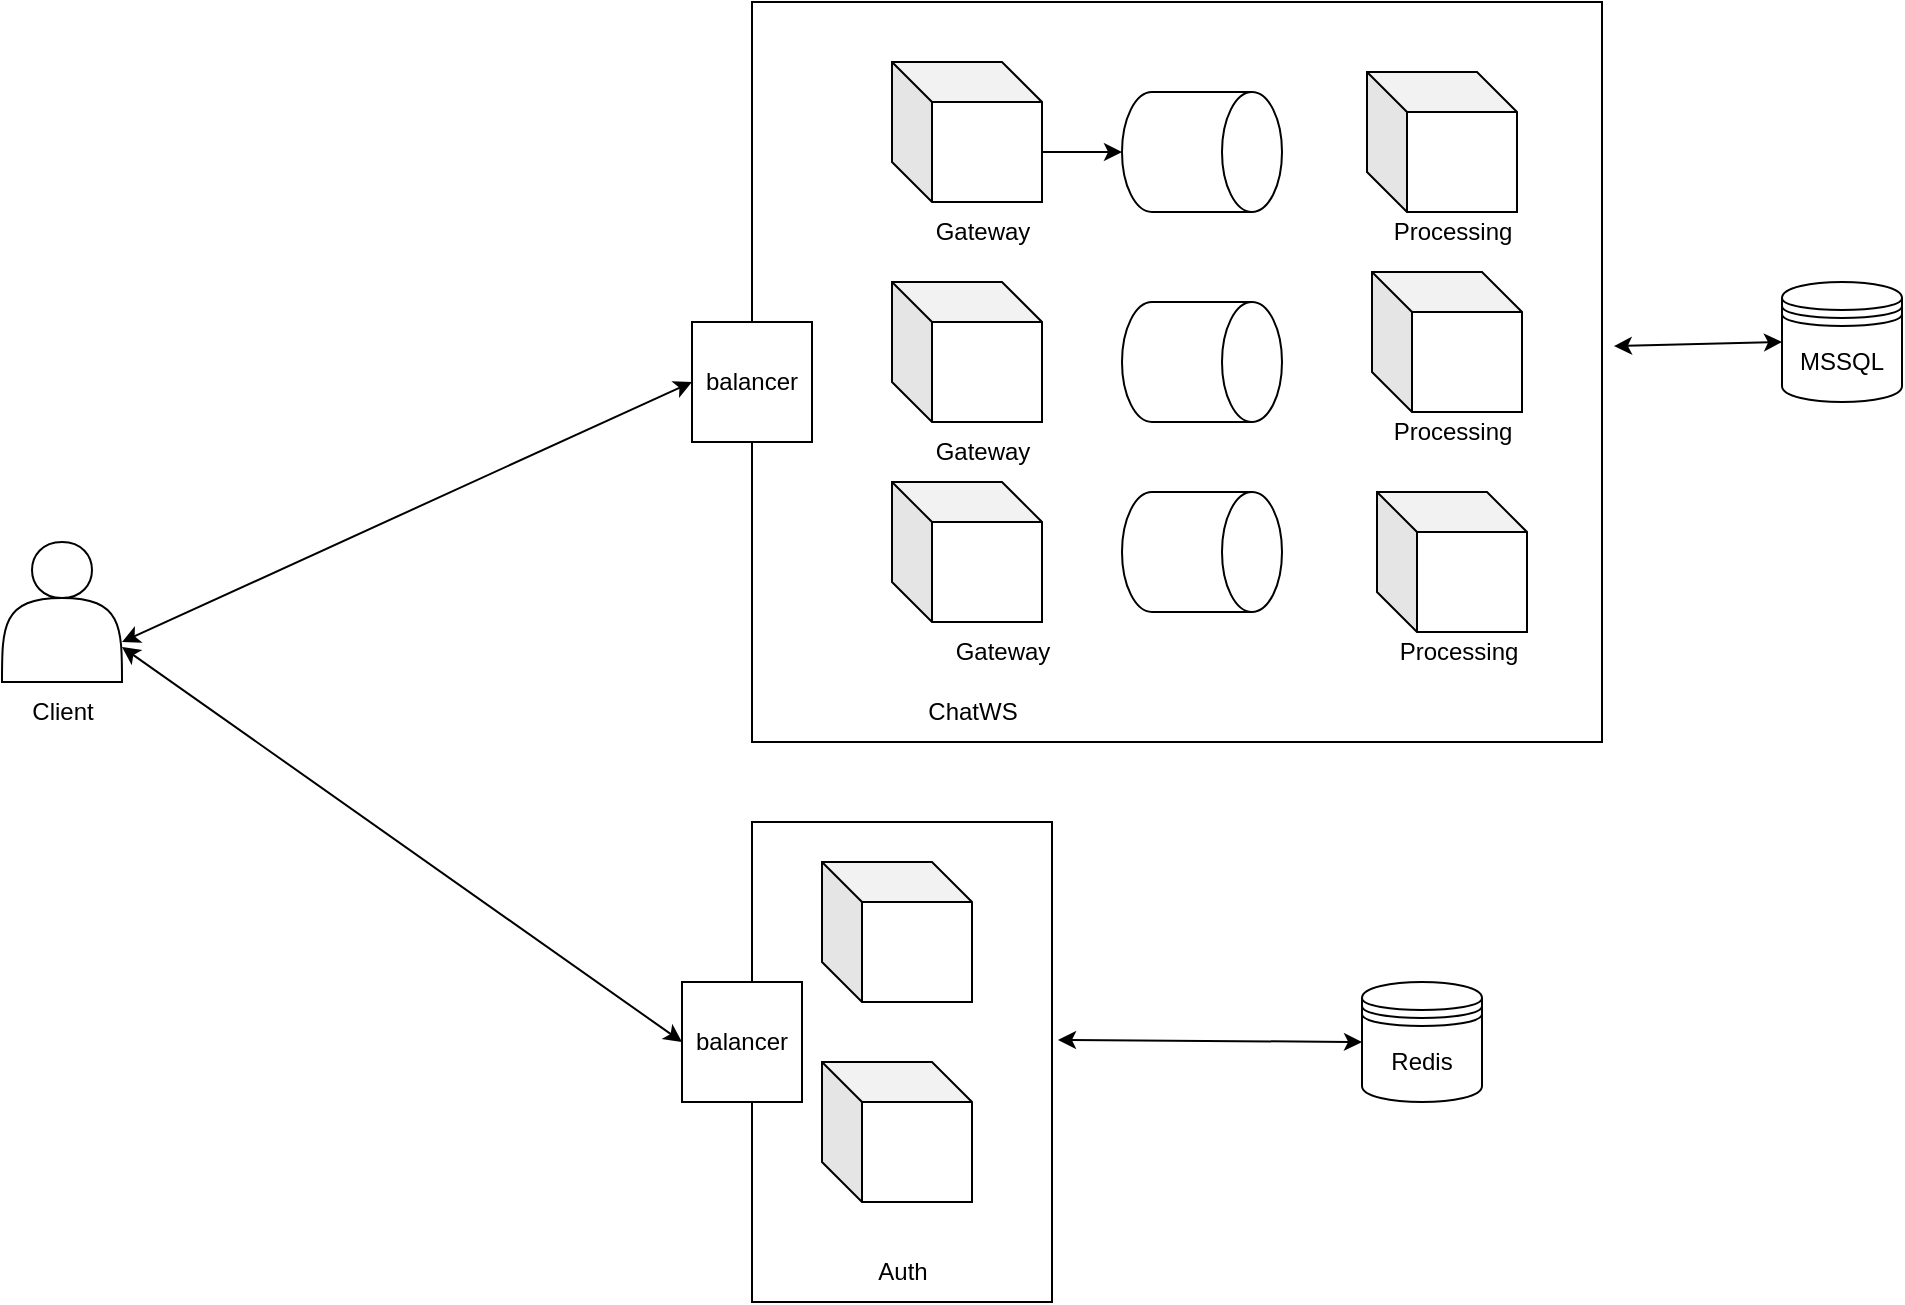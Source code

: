 <mxfile version="20.3.0" type="device"><diagram id="HxltGhhZ1428l682oQco" name="Page-1"><mxGraphModel dx="1348" dy="878" grid="1" gridSize="10" guides="1" tooltips="1" connect="1" arrows="1" fold="1" page="1" pageScale="1" pageWidth="850" pageHeight="1100" math="0" shadow="0"><root><mxCell id="0"/><mxCell id="1" parent="0"/><mxCell id="euXfnBI54yH01CSNBtrI-1" value="" style="shape=actor;whiteSpace=wrap;html=1;" vertex="1" parent="1"><mxGeometry x="50" y="320" width="60" height="70" as="geometry"/></mxCell><mxCell id="euXfnBI54yH01CSNBtrI-2" value="Client" style="text;html=1;align=center;verticalAlign=middle;resizable=0;points=[];autosize=1;strokeColor=none;fillColor=none;" vertex="1" parent="1"><mxGeometry x="55" y="390" width="50" height="30" as="geometry"/></mxCell><mxCell id="euXfnBI54yH01CSNBtrI-7" value="" style="verticalLabelPosition=bottom;verticalAlign=top;html=1;shape=mxgraph.basic.rect;fillColor2=none;strokeWidth=1;size=20;indent=5;" vertex="1" parent="1"><mxGeometry x="425" y="50" width="425" height="370" as="geometry"/></mxCell><mxCell id="euXfnBI54yH01CSNBtrI-8" value="ChatWS" style="text;html=1;align=center;verticalAlign=middle;resizable=0;points=[];autosize=1;strokeColor=none;fillColor=none;" vertex="1" parent="1"><mxGeometry x="500" y="390" width="70" height="30" as="geometry"/></mxCell><mxCell id="euXfnBI54yH01CSNBtrI-9" value="" style="shape=cube;whiteSpace=wrap;html=1;boundedLbl=1;backgroundOutline=1;darkOpacity=0.05;darkOpacity2=0.1;" vertex="1" parent="1"><mxGeometry x="495" y="80" width="75" height="70" as="geometry"/></mxCell><mxCell id="euXfnBI54yH01CSNBtrI-10" value="" style="shape=cube;whiteSpace=wrap;html=1;boundedLbl=1;backgroundOutline=1;darkOpacity=0.05;darkOpacity2=0.1;" vertex="1" parent="1"><mxGeometry x="495" y="190" width="75" height="70" as="geometry"/></mxCell><mxCell id="euXfnBI54yH01CSNBtrI-11" value="" style="shape=cube;whiteSpace=wrap;html=1;boundedLbl=1;backgroundOutline=1;darkOpacity=0.05;darkOpacity2=0.1;" vertex="1" parent="1"><mxGeometry x="495" y="290" width="75" height="70" as="geometry"/></mxCell><mxCell id="euXfnBI54yH01CSNBtrI-13" value="" style="endArrow=classic;startArrow=classic;html=1;rounded=0;entryX=0;entryY=0.5;entryDx=0;entryDy=0;" edge="1" parent="1" target="euXfnBI54yH01CSNBtrI-19"><mxGeometry width="50" height="50" relative="1" as="geometry"><mxPoint x="110" y="370" as="sourcePoint"/><mxPoint x="290" y="260" as="targetPoint"/></mxGeometry></mxCell><mxCell id="euXfnBI54yH01CSNBtrI-14" value="" style="verticalLabelPosition=bottom;verticalAlign=top;html=1;shape=mxgraph.basic.rect;fillColor2=none;strokeWidth=1;size=20;indent=5;" vertex="1" parent="1"><mxGeometry x="425" y="460" width="150" height="240" as="geometry"/></mxCell><mxCell id="euXfnBI54yH01CSNBtrI-15" value="Auth" style="text;html=1;align=center;verticalAlign=middle;resizable=0;points=[];autosize=1;strokeColor=none;fillColor=none;" vertex="1" parent="1"><mxGeometry x="475" y="670" width="50" height="30" as="geometry"/></mxCell><mxCell id="euXfnBI54yH01CSNBtrI-16" value="" style="shape=cube;whiteSpace=wrap;html=1;boundedLbl=1;backgroundOutline=1;darkOpacity=0.05;darkOpacity2=0.1;" vertex="1" parent="1"><mxGeometry x="460" y="480" width="75" height="70" as="geometry"/></mxCell><mxCell id="euXfnBI54yH01CSNBtrI-17" value="" style="shape=cube;whiteSpace=wrap;html=1;boundedLbl=1;backgroundOutline=1;darkOpacity=0.05;darkOpacity2=0.1;" vertex="1" parent="1"><mxGeometry x="460" y="580" width="75" height="70" as="geometry"/></mxCell><mxCell id="euXfnBI54yH01CSNBtrI-19" value="balancer" style="whiteSpace=wrap;html=1;aspect=fixed;" vertex="1" parent="1"><mxGeometry x="395" y="210" width="60" height="60" as="geometry"/></mxCell><mxCell id="euXfnBI54yH01CSNBtrI-25" value="" style="endArrow=classic;startArrow=classic;html=1;rounded=0;entryX=0;entryY=0.5;entryDx=0;entryDy=0;exitX=1.02;exitY=0.454;exitDx=0;exitDy=0;exitPerimeter=0;" edge="1" parent="1" source="euXfnBI54yH01CSNBtrI-14"><mxGeometry width="50" height="50" relative="1" as="geometry"><mxPoint x="570" y="470" as="sourcePoint"/><mxPoint x="730" y="570" as="targetPoint"/></mxGeometry></mxCell><mxCell id="euXfnBI54yH01CSNBtrI-27" value="balancer" style="whiteSpace=wrap;html=1;aspect=fixed;" vertex="1" parent="1"><mxGeometry x="390" y="540" width="60" height="60" as="geometry"/></mxCell><mxCell id="euXfnBI54yH01CSNBtrI-28" value="" style="endArrow=classic;startArrow=classic;html=1;rounded=0;entryX=0;entryY=0.5;entryDx=0;entryDy=0;exitX=1;exitY=0.75;exitDx=0;exitDy=0;" edge="1" parent="1" source="euXfnBI54yH01CSNBtrI-1" target="euXfnBI54yH01CSNBtrI-27"><mxGeometry width="50" height="50" relative="1" as="geometry"><mxPoint x="120" y="372" as="sourcePoint"/><mxPoint x="405" y="250" as="targetPoint"/></mxGeometry></mxCell><mxCell id="euXfnBI54yH01CSNBtrI-29" value="MSSQL" style="shape=datastore;whiteSpace=wrap;html=1;" vertex="1" parent="1"><mxGeometry x="940" y="190" width="60" height="60" as="geometry"/></mxCell><mxCell id="euXfnBI54yH01CSNBtrI-30" value="Redis" style="shape=datastore;whiteSpace=wrap;html=1;" vertex="1" parent="1"><mxGeometry x="730" y="540" width="60" height="60" as="geometry"/></mxCell><mxCell id="euXfnBI54yH01CSNBtrI-31" value="" style="endArrow=classic;startArrow=classic;html=1;rounded=0;entryX=0;entryY=0.5;entryDx=0;entryDy=0;exitX=1.014;exitY=0.465;exitDx=0;exitDy=0;exitPerimeter=0;" edge="1" parent="1" source="euXfnBI54yH01CSNBtrI-7" target="euXfnBI54yH01CSNBtrI-29"><mxGeometry width="50" height="50" relative="1" as="geometry"><mxPoint x="570" y="470" as="sourcePoint"/><mxPoint x="620" y="420" as="targetPoint"/></mxGeometry></mxCell><mxCell id="euXfnBI54yH01CSNBtrI-32" value="" style="shape=cube;whiteSpace=wrap;html=1;boundedLbl=1;backgroundOutline=1;darkOpacity=0.05;darkOpacity2=0.1;" vertex="1" parent="1"><mxGeometry x="732.5" y="85" width="75" height="70" as="geometry"/></mxCell><mxCell id="euXfnBI54yH01CSNBtrI-33" value="Gateway" style="text;html=1;align=center;verticalAlign=middle;resizable=0;points=[];autosize=1;strokeColor=none;fillColor=none;" vertex="1" parent="1"><mxGeometry x="505" y="150" width="70" height="30" as="geometry"/></mxCell><mxCell id="euXfnBI54yH01CSNBtrI-34" value="Gateway" style="text;html=1;align=center;verticalAlign=middle;resizable=0;points=[];autosize=1;strokeColor=none;fillColor=none;" vertex="1" parent="1"><mxGeometry x="505" y="260" width="70" height="30" as="geometry"/></mxCell><mxCell id="euXfnBI54yH01CSNBtrI-35" value="Gateway" style="text;html=1;align=center;verticalAlign=middle;resizable=0;points=[];autosize=1;strokeColor=none;fillColor=none;" vertex="1" parent="1"><mxGeometry x="515" y="360" width="70" height="30" as="geometry"/></mxCell><mxCell id="euXfnBI54yH01CSNBtrI-36" value="" style="shape=cube;whiteSpace=wrap;html=1;boundedLbl=1;backgroundOutline=1;darkOpacity=0.05;darkOpacity2=0.1;" vertex="1" parent="1"><mxGeometry x="735" y="185" width="75" height="70" as="geometry"/></mxCell><mxCell id="euXfnBI54yH01CSNBtrI-37" value="" style="shape=cube;whiteSpace=wrap;html=1;boundedLbl=1;backgroundOutline=1;darkOpacity=0.05;darkOpacity2=0.1;" vertex="1" parent="1"><mxGeometry x="737.5" y="295" width="75" height="70" as="geometry"/></mxCell><mxCell id="euXfnBI54yH01CSNBtrI-38" value="Processing" style="text;html=1;align=center;verticalAlign=middle;resizable=0;points=[];autosize=1;strokeColor=none;fillColor=none;" vertex="1" parent="1"><mxGeometry x="737.5" y="360" width="80" height="30" as="geometry"/></mxCell><mxCell id="euXfnBI54yH01CSNBtrI-39" value="Processing" style="text;html=1;align=center;verticalAlign=middle;resizable=0;points=[];autosize=1;strokeColor=none;fillColor=none;" vertex="1" parent="1"><mxGeometry x="735" y="250" width="80" height="30" as="geometry"/></mxCell><mxCell id="euXfnBI54yH01CSNBtrI-41" value="Processing" style="text;html=1;align=center;verticalAlign=middle;resizable=0;points=[];autosize=1;strokeColor=none;fillColor=none;" vertex="1" parent="1"><mxGeometry x="735" y="150" width="80" height="30" as="geometry"/></mxCell><mxCell id="euXfnBI54yH01CSNBtrI-42" value="" style="shape=cylinder3;whiteSpace=wrap;html=1;boundedLbl=1;backgroundOutline=1;size=15;rotation=90;" vertex="1" parent="1"><mxGeometry x="620" y="85" width="60" height="80" as="geometry"/></mxCell><mxCell id="euXfnBI54yH01CSNBtrI-43" value="" style="shape=cylinder3;whiteSpace=wrap;html=1;boundedLbl=1;backgroundOutline=1;size=15;rotation=90;" vertex="1" parent="1"><mxGeometry x="620" y="190" width="60" height="80" as="geometry"/></mxCell><mxCell id="euXfnBI54yH01CSNBtrI-44" value="" style="shape=cylinder3;whiteSpace=wrap;html=1;boundedLbl=1;backgroundOutline=1;size=15;rotation=90;" vertex="1" parent="1"><mxGeometry x="620" y="285" width="60" height="80" as="geometry"/></mxCell><mxCell id="euXfnBI54yH01CSNBtrI-46" value="" style="endArrow=classic;html=1;rounded=0;exitX=0;exitY=0;exitDx=75;exitDy=45;exitPerimeter=0;entryX=0.5;entryY=1;entryDx=0;entryDy=0;entryPerimeter=0;" edge="1" parent="1" source="euXfnBI54yH01CSNBtrI-9" target="euXfnBI54yH01CSNBtrI-42"><mxGeometry width="50" height="50" relative="1" as="geometry"><mxPoint x="570" y="370" as="sourcePoint"/><mxPoint x="620" y="320" as="targetPoint"/></mxGeometry></mxCell></root></mxGraphModel></diagram></mxfile>